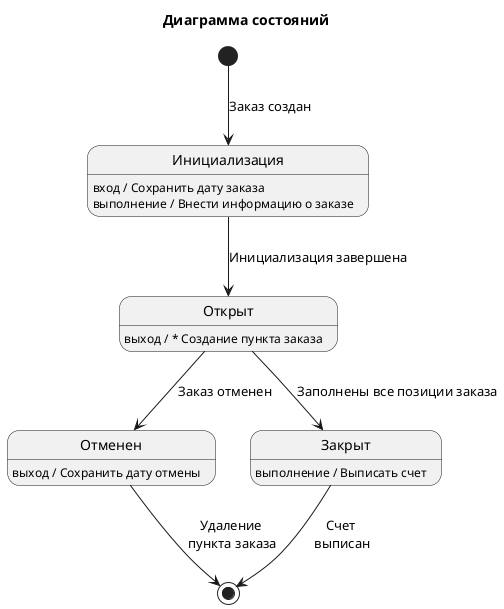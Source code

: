 @startuml state_lab_5
title "Диаграмма состояний"


[*] --> Инициализация : Заказ создан
Инициализация: вход / Сохранить дату заказа
Инициализация: выполнение / Внести информацию о заказе

Инициализация --> Открыт : Инициализация завершена
Открыт: выход / * Создание пункта заказа

Открыт --> Отменен : Заказ отменен
Отменен: выход / Сохранить дату отмены

Открыт --> Закрыт : Заполнены все позиции заказа
Закрыт: выполнение / Выписать счет

Отменен --> [*] : Удаление\n пункта заказа
Закрыт --> [*] : Счет\n выписан
@enduml